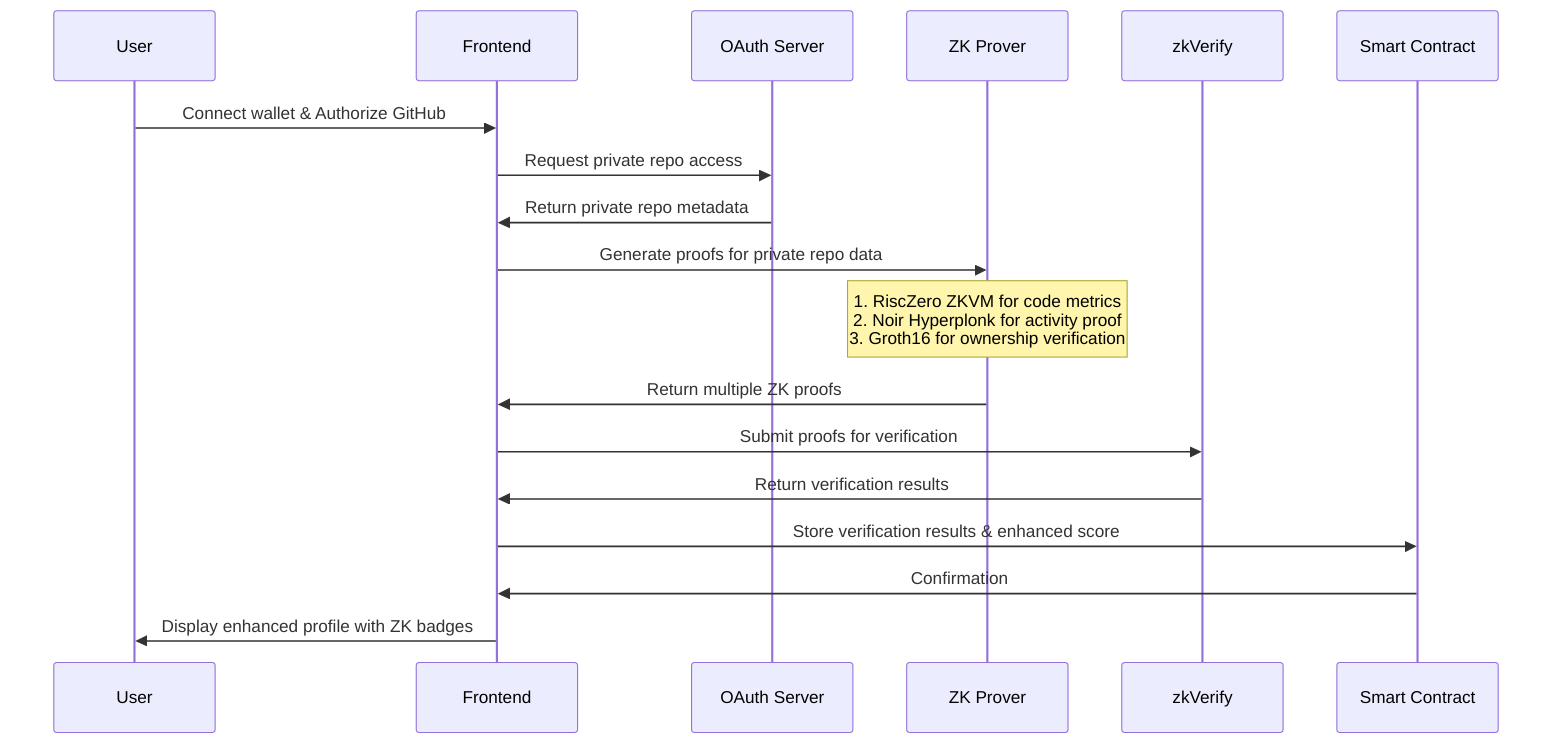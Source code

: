sequenceDiagram
    participant User
    participant Frontend
    participant OAuth Server
    participant ZK Prover
    participant zkVerify
    participant Smart Contract
    
    User->>Frontend: Connect wallet & Authorize GitHub
    Frontend->>OAuth Server: Request private repo access
    OAuth Server->>Frontend: Return private repo metadata
    
    Frontend->>ZK Prover: Generate proofs for private repo data
    Note over ZK Prover: 1. RiscZero ZKVM for code metrics<br>2. Noir Hyperplonk for activity proof<br>3. Groth16 for ownership verification
    ZK Prover->>Frontend: Return multiple ZK proofs
    
    Frontend->>zkVerify: Submit proofs for verification
    zkVerify->>Frontend: Return verification results
    
    Frontend->>Smart Contract: Store verification results & enhanced score
    Smart Contract->>Frontend: Confirmation
    
    Frontend->>User: Display enhanced profile with ZK badges